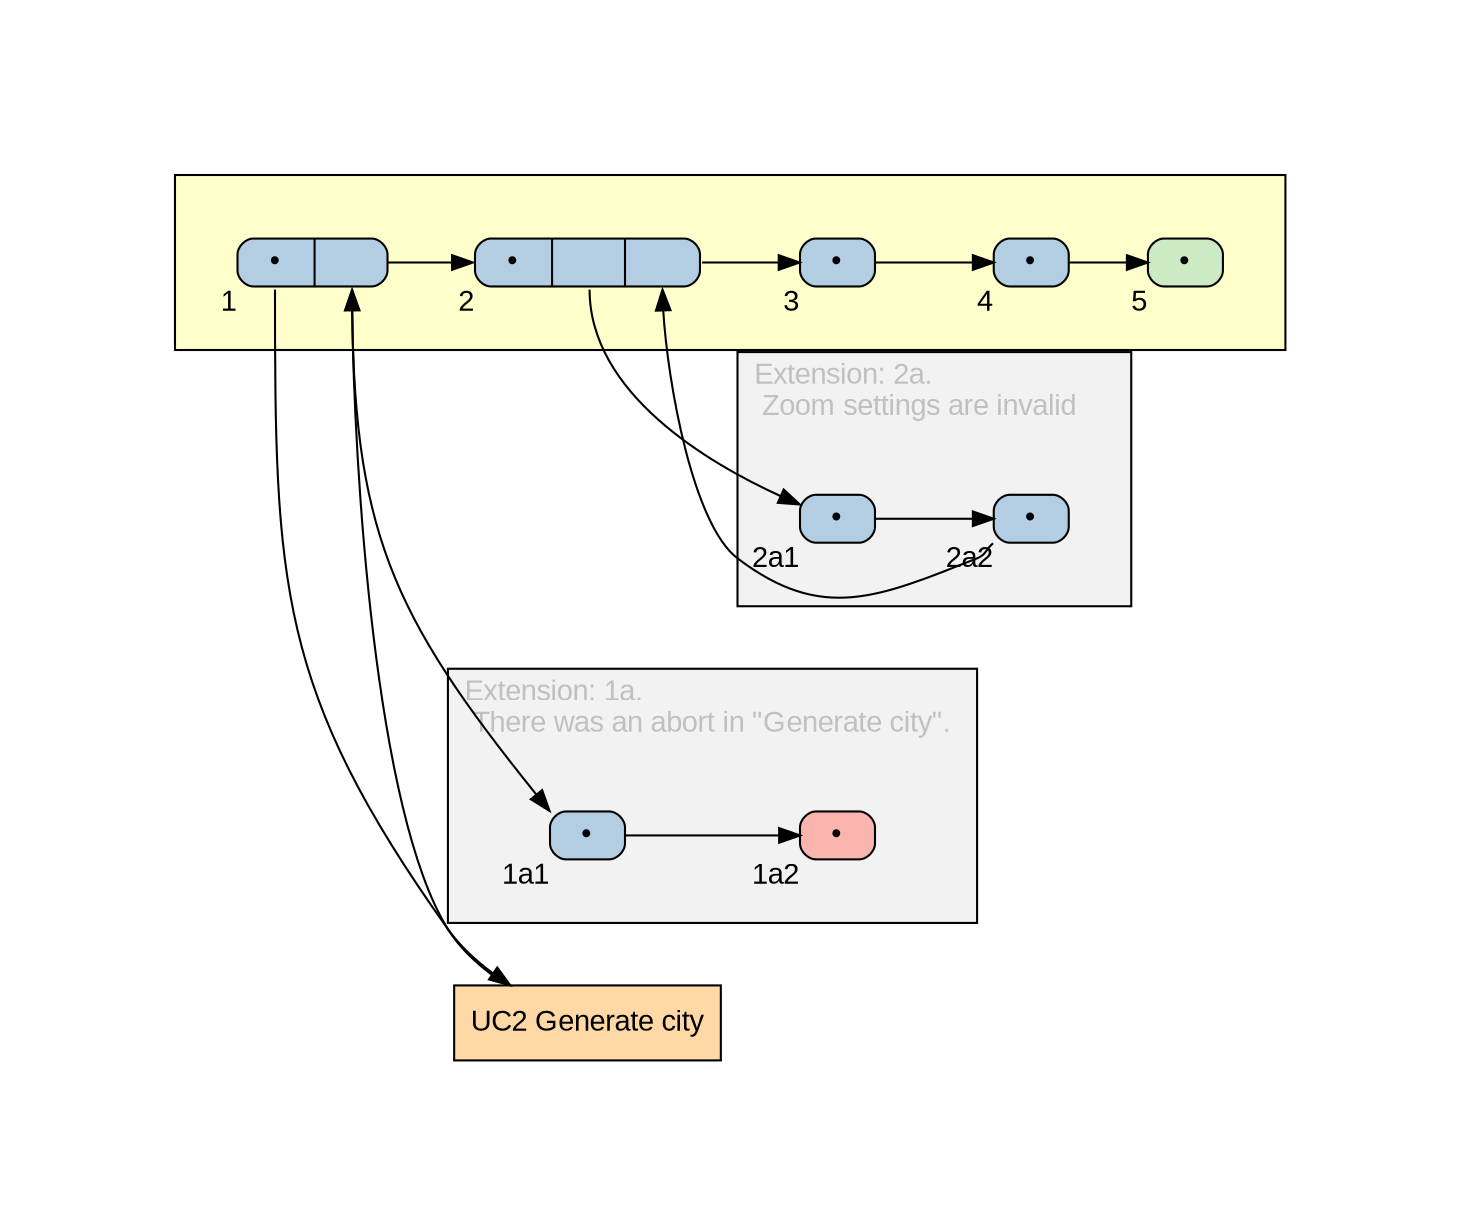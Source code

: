 digraph mygraph {
	rankdir="LR"
	fontcolor="gray"
	fontname="Arial"
	margin="1"
	dpi="62"
	node [
		shape="Mrecord",
		style="filled",
		label="",
		fontname="Arial",
		width="0.5",
		height="0.1",
		fillcolor="#b3cde3"
	]
	edge [
		fontname="Arial"
	]
	ranksep="0.4"
	nodesep="0.2"
	 labeljust="l"
	subgraph cluster_UC3 {
		bgcolor="#ffffcc"
		label=""
		margin="30"
		"UC31" [xlabel="1", label="{<JMP>&bull;|<EXT>}", tooltip="Include use case \"Generate city\".", width="1.0"]
		"UC32" [xlabel="2", label="{<JMP>&bull;|<EXT>|<OUT>}", tooltip="System validates the zoom settings.", width="1.5"]
		"UC33" [xlabel="3", label="{<JMP>&bull;}", tooltip="System asks RestaurantServer for restaurants.", width="0.5"]
		"UC34" [xlabel="4", label="{<JMP>&bull;}", tooltip="RestaurantServer generates the restaurant layer information.", width="0.5"]
		"UC35" [xlabel="5", fillcolor="#ccebc5", label="{<JMP>&bull;}", tooltip="System generates restaurant map.", width="0.5"]
	}
	subgraph cluster_UC31a {
		label="Extension: 1a.\l There was an abort in \"Generate city\". "
		bgcolor="#f2f2f2"
		fontcolor="gray"
		margin="30"
		"UC31a1" [xlabel="1a1", label="{<JMP>&bull;}", tooltip="System shows an error message to the user.", width="0.5"]
		"UC31a2" [xlabel="1a2", fillcolor="#fbb4ae", label="{<JMP>&bull;}", tooltip="Use case aborts.", width="0.5"]
	}
	subgraph cluster_UC32a {
		label="Extension: 2a.\l Zoom settings are invalid "
		bgcolor="#f2f2f2"
		fontcolor="gray"
		margin="30"
		"UC32a1" [xlabel="2a1", label="{<JMP>&bull;}", tooltip="System displays an error message to the user.", width="0.5"]
		"UC32a2" [xlabel="2a2", label="{<JMP>&bull;}", tooltip="System uses the default zoom settings.", width="0.5"]
	}
	"UC2" [fillcolor="#fed9a6", shape="box", height="0.5", label="UC2 Generate city", URL="../UC2/UC2.html", target="_top"]
	"UC31":"JMP" -> "UC2" [URL="#UC3_1"]
	"UC2" -> "UC31":"EXT" 
	"UC31":"EXT" -> "UC32":"JMP" [URL="#UC3_1"]
	"UC32":"OUT" -> "UC33":"JMP" [URL="#UC3_2"]
	"UC33":"JMP" -> "UC34":"JMP" [URL="#UC3_3"]
	"UC34":"JMP" -> "UC35":"JMP" [URL="#UC3_4"]
	"UC31":"EXT" -> "UC31a1":"JMP" [URL="#UC3_1"]
	"UC31a1":"JMP" -> "UC31a2":"JMP" [URL="#UC3_1a1"]
	"UC32":"EXT" -> "UC32a1":"JMP" [URL="#UC3_2"]
	"UC32a1":"JMP" -> "UC32a2":"JMP" [URL="#UC3_2a1"]
	"UC32a2":"JMP" -> "UC32":"OUT" [URL="#UC3_2a2"]
}
